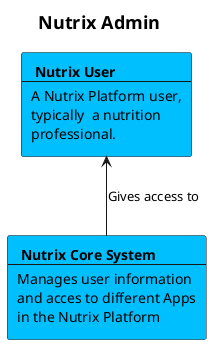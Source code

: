 @startuml Nutrix

<style>
title {

    FontSize 18
}

rectangle {
    BackgroundColor DeepSkyBlue
    TextAlignment center
}

</style>

title Nutrix Admin


rectangle nutrixUser[
    <b> Nutrix User 
    ----
    A Nutrix Platform user,
    typically  a nutrition
    professional.
]

rectangle nutrixCore [
    <b> Nutrix Core System 
    ----
    Manages user information
    and acces to different Apps
    in the Nutrix Platform
]

[nutrixUser] <-- [nutrixCore]: Gives access to




@enduml